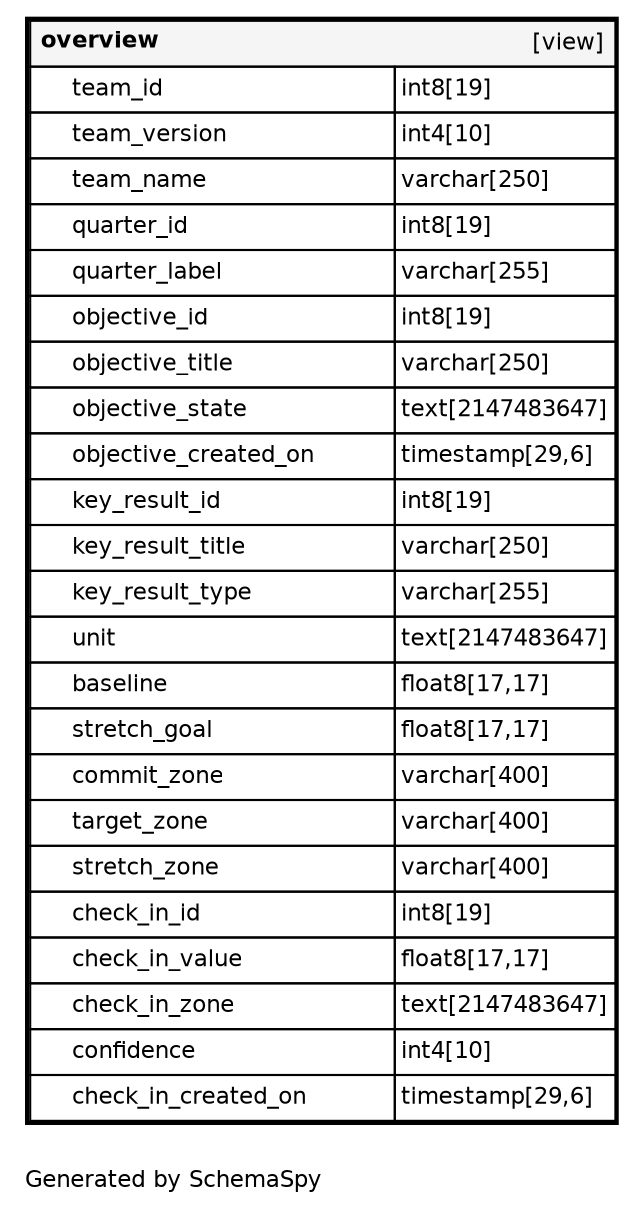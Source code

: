 digraph "oneDegreeRelationshipsDiagram" {
  graph [    rankdir="RL"    bgcolor="#ffffff"    label="\nGenerated by SchemaSpy"    labeljust="l"    nodesep="0.18"    ranksep="0.46"    fontname="Helvetica"    fontsize="11"    packmode="graph"  ];  node [    fontname="Helvetica"    fontsize="11"    shape="plaintext"  ];  edge [    arrowsize="0.8"  ];
  "overview" [
   label=<
    <TABLE BORDER="2" CELLBORDER="1" CELLSPACING="0" BGCOLOR="#ffffff">
      <TR><TD COLSPAN="4"  BGCOLOR="#f5f5f5"><TABLE BORDER="0" CELLSPACING="0"><TR><TD ALIGN="LEFT" FIXEDSIZE="TRUE" WIDTH="66" HEIGHT="16"><B>overview</B></TD><TD ALIGN="RIGHT">[view]</TD></TR></TABLE></TD></TR>
      <TR><TD PORT="team_id" COLSPAN="2" ALIGN="LEFT"><TABLE BORDER="0" CELLSPACING="0" ALIGN="LEFT"><TR ALIGN="LEFT"><TD ALIGN="LEFT" FIXEDSIZE="TRUE" WIDTH="15" HEIGHT="16"></TD><TD ALIGN="LEFT" FIXEDSIZE="TRUE" WIDTH="154" HEIGHT="16">team_id</TD></TR></TABLE></TD><TD PORT="team_id.type" ALIGN="LEFT">int8[19]</TD></TR>
      <TR><TD PORT="team_version" COLSPAN="2" ALIGN="LEFT"><TABLE BORDER="0" CELLSPACING="0" ALIGN="LEFT"><TR ALIGN="LEFT"><TD ALIGN="LEFT" FIXEDSIZE="TRUE" WIDTH="15" HEIGHT="16"></TD><TD ALIGN="LEFT" FIXEDSIZE="TRUE" WIDTH="154" HEIGHT="16">team_version</TD></TR></TABLE></TD><TD PORT="team_version.type" ALIGN="LEFT">int4[10]</TD></TR>
      <TR><TD PORT="team_name" COLSPAN="2" ALIGN="LEFT"><TABLE BORDER="0" CELLSPACING="0" ALIGN="LEFT"><TR ALIGN="LEFT"><TD ALIGN="LEFT" FIXEDSIZE="TRUE" WIDTH="15" HEIGHT="16"></TD><TD ALIGN="LEFT" FIXEDSIZE="TRUE" WIDTH="154" HEIGHT="16">team_name</TD></TR></TABLE></TD><TD PORT="team_name.type" ALIGN="LEFT">varchar[250]</TD></TR>
      <TR><TD PORT="quarter_id" COLSPAN="2" ALIGN="LEFT"><TABLE BORDER="0" CELLSPACING="0" ALIGN="LEFT"><TR ALIGN="LEFT"><TD ALIGN="LEFT" FIXEDSIZE="TRUE" WIDTH="15" HEIGHT="16"></TD><TD ALIGN="LEFT" FIXEDSIZE="TRUE" WIDTH="154" HEIGHT="16">quarter_id</TD></TR></TABLE></TD><TD PORT="quarter_id.type" ALIGN="LEFT">int8[19]</TD></TR>
      <TR><TD PORT="quarter_label" COLSPAN="2" ALIGN="LEFT"><TABLE BORDER="0" CELLSPACING="0" ALIGN="LEFT"><TR ALIGN="LEFT"><TD ALIGN="LEFT" FIXEDSIZE="TRUE" WIDTH="15" HEIGHT="16"></TD><TD ALIGN="LEFT" FIXEDSIZE="TRUE" WIDTH="154" HEIGHT="16">quarter_label</TD></TR></TABLE></TD><TD PORT="quarter_label.type" ALIGN="LEFT">varchar[255]</TD></TR>
      <TR><TD PORT="objective_id" COLSPAN="2" ALIGN="LEFT"><TABLE BORDER="0" CELLSPACING="0" ALIGN="LEFT"><TR ALIGN="LEFT"><TD ALIGN="LEFT" FIXEDSIZE="TRUE" WIDTH="15" HEIGHT="16"></TD><TD ALIGN="LEFT" FIXEDSIZE="TRUE" WIDTH="154" HEIGHT="16">objective_id</TD></TR></TABLE></TD><TD PORT="objective_id.type" ALIGN="LEFT">int8[19]</TD></TR>
      <TR><TD PORT="objective_title" COLSPAN="2" ALIGN="LEFT"><TABLE BORDER="0" CELLSPACING="0" ALIGN="LEFT"><TR ALIGN="LEFT"><TD ALIGN="LEFT" FIXEDSIZE="TRUE" WIDTH="15" HEIGHT="16"></TD><TD ALIGN="LEFT" FIXEDSIZE="TRUE" WIDTH="154" HEIGHT="16">objective_title</TD></TR></TABLE></TD><TD PORT="objective_title.type" ALIGN="LEFT">varchar[250]</TD></TR>
      <TR><TD PORT="objective_state" COLSPAN="2" ALIGN="LEFT"><TABLE BORDER="0" CELLSPACING="0" ALIGN="LEFT"><TR ALIGN="LEFT"><TD ALIGN="LEFT" FIXEDSIZE="TRUE" WIDTH="15" HEIGHT="16"></TD><TD ALIGN="LEFT" FIXEDSIZE="TRUE" WIDTH="154" HEIGHT="16">objective_state</TD></TR></TABLE></TD><TD PORT="objective_state.type" ALIGN="LEFT">text[2147483647]</TD></TR>
      <TR><TD PORT="objective_created_on" COLSPAN="2" ALIGN="LEFT"><TABLE BORDER="0" CELLSPACING="0" ALIGN="LEFT"><TR ALIGN="LEFT"><TD ALIGN="LEFT" FIXEDSIZE="TRUE" WIDTH="15" HEIGHT="16"></TD><TD ALIGN="LEFT" FIXEDSIZE="TRUE" WIDTH="154" HEIGHT="16">objective_created_on</TD></TR></TABLE></TD><TD PORT="objective_created_on.type" ALIGN="LEFT">timestamp[29,6]</TD></TR>
      <TR><TD PORT="key_result_id" COLSPAN="2" ALIGN="LEFT"><TABLE BORDER="0" CELLSPACING="0" ALIGN="LEFT"><TR ALIGN="LEFT"><TD ALIGN="LEFT" FIXEDSIZE="TRUE" WIDTH="15" HEIGHT="16"></TD><TD ALIGN="LEFT" FIXEDSIZE="TRUE" WIDTH="154" HEIGHT="16">key_result_id</TD></TR></TABLE></TD><TD PORT="key_result_id.type" ALIGN="LEFT">int8[19]</TD></TR>
      <TR><TD PORT="key_result_title" COLSPAN="2" ALIGN="LEFT"><TABLE BORDER="0" CELLSPACING="0" ALIGN="LEFT"><TR ALIGN="LEFT"><TD ALIGN="LEFT" FIXEDSIZE="TRUE" WIDTH="15" HEIGHT="16"></TD><TD ALIGN="LEFT" FIXEDSIZE="TRUE" WIDTH="154" HEIGHT="16">key_result_title</TD></TR></TABLE></TD><TD PORT="key_result_title.type" ALIGN="LEFT">varchar[250]</TD></TR>
      <TR><TD PORT="key_result_type" COLSPAN="2" ALIGN="LEFT"><TABLE BORDER="0" CELLSPACING="0" ALIGN="LEFT"><TR ALIGN="LEFT"><TD ALIGN="LEFT" FIXEDSIZE="TRUE" WIDTH="15" HEIGHT="16"></TD><TD ALIGN="LEFT" FIXEDSIZE="TRUE" WIDTH="154" HEIGHT="16">key_result_type</TD></TR></TABLE></TD><TD PORT="key_result_type.type" ALIGN="LEFT">varchar[255]</TD></TR>
      <TR><TD PORT="unit" COLSPAN="2" ALIGN="LEFT"><TABLE BORDER="0" CELLSPACING="0" ALIGN="LEFT"><TR ALIGN="LEFT"><TD ALIGN="LEFT" FIXEDSIZE="TRUE" WIDTH="15" HEIGHT="16"></TD><TD ALIGN="LEFT" FIXEDSIZE="TRUE" WIDTH="154" HEIGHT="16">unit</TD></TR></TABLE></TD><TD PORT="unit.type" ALIGN="LEFT">text[2147483647]</TD></TR>
      <TR><TD PORT="baseline" COLSPAN="2" ALIGN="LEFT"><TABLE BORDER="0" CELLSPACING="0" ALIGN="LEFT"><TR ALIGN="LEFT"><TD ALIGN="LEFT" FIXEDSIZE="TRUE" WIDTH="15" HEIGHT="16"></TD><TD ALIGN="LEFT" FIXEDSIZE="TRUE" WIDTH="154" HEIGHT="16">baseline</TD></TR></TABLE></TD><TD PORT="baseline.type" ALIGN="LEFT">float8[17,17]</TD></TR>
      <TR><TD PORT="stretch_goal" COLSPAN="2" ALIGN="LEFT"><TABLE BORDER="0" CELLSPACING="0" ALIGN="LEFT"><TR ALIGN="LEFT"><TD ALIGN="LEFT" FIXEDSIZE="TRUE" WIDTH="15" HEIGHT="16"></TD><TD ALIGN="LEFT" FIXEDSIZE="TRUE" WIDTH="154" HEIGHT="16">stretch_goal</TD></TR></TABLE></TD><TD PORT="stretch_goal.type" ALIGN="LEFT">float8[17,17]</TD></TR>
      <TR><TD PORT="commit_zone" COLSPAN="2" ALIGN="LEFT"><TABLE BORDER="0" CELLSPACING="0" ALIGN="LEFT"><TR ALIGN="LEFT"><TD ALIGN="LEFT" FIXEDSIZE="TRUE" WIDTH="15" HEIGHT="16"></TD><TD ALIGN="LEFT" FIXEDSIZE="TRUE" WIDTH="154" HEIGHT="16">commit_zone</TD></TR></TABLE></TD><TD PORT="commit_zone.type" ALIGN="LEFT">varchar[400]</TD></TR>
      <TR><TD PORT="target_zone" COLSPAN="2" ALIGN="LEFT"><TABLE BORDER="0" CELLSPACING="0" ALIGN="LEFT"><TR ALIGN="LEFT"><TD ALIGN="LEFT" FIXEDSIZE="TRUE" WIDTH="15" HEIGHT="16"></TD><TD ALIGN="LEFT" FIXEDSIZE="TRUE" WIDTH="154" HEIGHT="16">target_zone</TD></TR></TABLE></TD><TD PORT="target_zone.type" ALIGN="LEFT">varchar[400]</TD></TR>
      <TR><TD PORT="stretch_zone" COLSPAN="2" ALIGN="LEFT"><TABLE BORDER="0" CELLSPACING="0" ALIGN="LEFT"><TR ALIGN="LEFT"><TD ALIGN="LEFT" FIXEDSIZE="TRUE" WIDTH="15" HEIGHT="16"></TD><TD ALIGN="LEFT" FIXEDSIZE="TRUE" WIDTH="154" HEIGHT="16">stretch_zone</TD></TR></TABLE></TD><TD PORT="stretch_zone.type" ALIGN="LEFT">varchar[400]</TD></TR>
      <TR><TD PORT="check_in_id" COLSPAN="2" ALIGN="LEFT"><TABLE BORDER="0" CELLSPACING="0" ALIGN="LEFT"><TR ALIGN="LEFT"><TD ALIGN="LEFT" FIXEDSIZE="TRUE" WIDTH="15" HEIGHT="16"></TD><TD ALIGN="LEFT" FIXEDSIZE="TRUE" WIDTH="154" HEIGHT="16">check_in_id</TD></TR></TABLE></TD><TD PORT="check_in_id.type" ALIGN="LEFT">int8[19]</TD></TR>
      <TR><TD PORT="check_in_value" COLSPAN="2" ALIGN="LEFT"><TABLE BORDER="0" CELLSPACING="0" ALIGN="LEFT"><TR ALIGN="LEFT"><TD ALIGN="LEFT" FIXEDSIZE="TRUE" WIDTH="15" HEIGHT="16"></TD><TD ALIGN="LEFT" FIXEDSIZE="TRUE" WIDTH="154" HEIGHT="16">check_in_value</TD></TR></TABLE></TD><TD PORT="check_in_value.type" ALIGN="LEFT">float8[17,17]</TD></TR>
      <TR><TD PORT="check_in_zone" COLSPAN="2" ALIGN="LEFT"><TABLE BORDER="0" CELLSPACING="0" ALIGN="LEFT"><TR ALIGN="LEFT"><TD ALIGN="LEFT" FIXEDSIZE="TRUE" WIDTH="15" HEIGHT="16"></TD><TD ALIGN="LEFT" FIXEDSIZE="TRUE" WIDTH="154" HEIGHT="16">check_in_zone</TD></TR></TABLE></TD><TD PORT="check_in_zone.type" ALIGN="LEFT">text[2147483647]</TD></TR>
      <TR><TD PORT="confidence" COLSPAN="2" ALIGN="LEFT"><TABLE BORDER="0" CELLSPACING="0" ALIGN="LEFT"><TR ALIGN="LEFT"><TD ALIGN="LEFT" FIXEDSIZE="TRUE" WIDTH="15" HEIGHT="16"></TD><TD ALIGN="LEFT" FIXEDSIZE="TRUE" WIDTH="154" HEIGHT="16">confidence</TD></TR></TABLE></TD><TD PORT="confidence.type" ALIGN="LEFT">int4[10]</TD></TR>
      <TR><TD PORT="check_in_created_on" COLSPAN="2" ALIGN="LEFT"><TABLE BORDER="0" CELLSPACING="0" ALIGN="LEFT"><TR ALIGN="LEFT"><TD ALIGN="LEFT" FIXEDSIZE="TRUE" WIDTH="15" HEIGHT="16"></TD><TD ALIGN="LEFT" FIXEDSIZE="TRUE" WIDTH="154" HEIGHT="16">check_in_created_on</TD></TR></TABLE></TD><TD PORT="check_in_created_on.type" ALIGN="LEFT">timestamp[29,6]</TD></TR>
    </TABLE>>
    URL="overview.html"
    target="_top"
    tooltip="overview"
  ];
}
